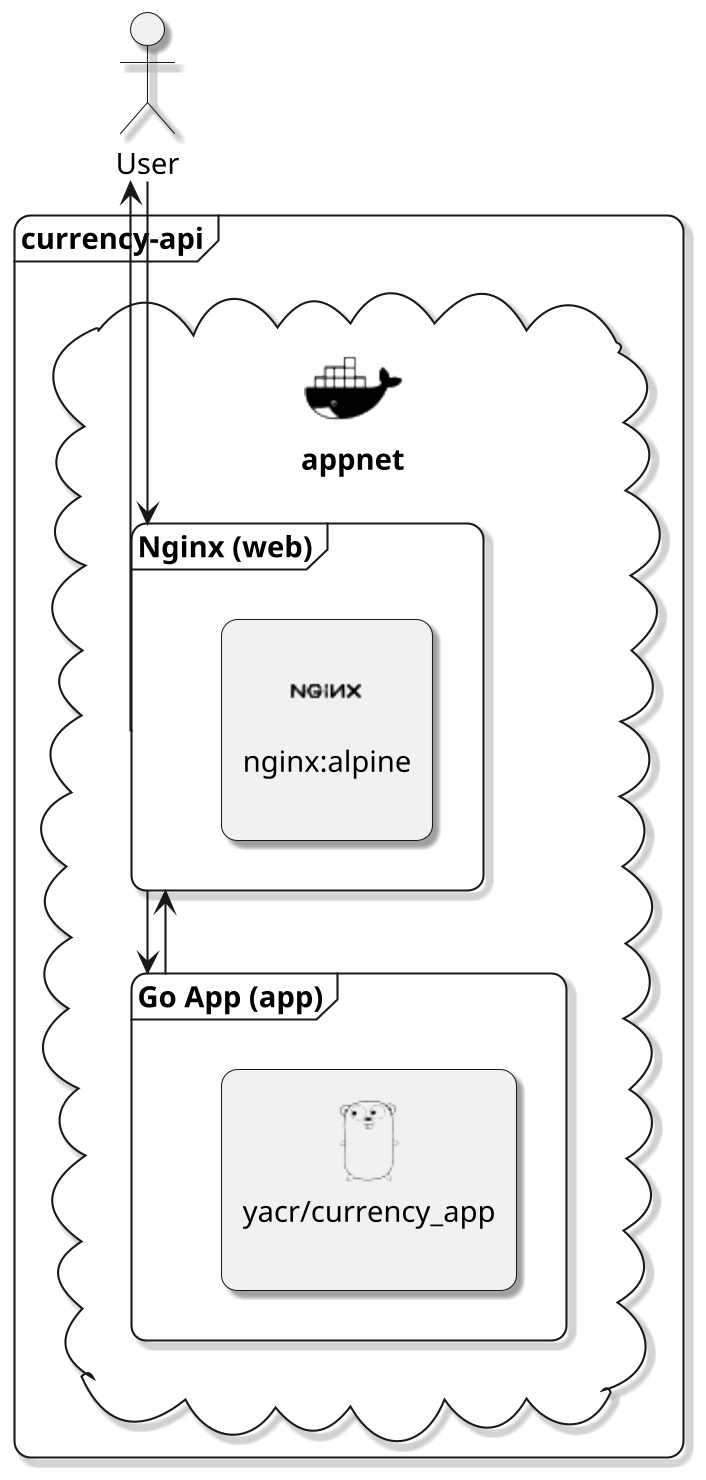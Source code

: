 @startuml

' --- General Settings ---
skinparam defaultTextAlignment center
skinparam componentStyle uml2
skinparam linetype ortho
skinparam dpi 200
skinparam RoundCorner 15
skinparam shadowing true
skinparam monochrome true

' --- Icons ---
!include <tupadr3/common>
!include <tupadr3/devicons/nginx>
!include <tupadr3/devicons2/docker>
!include <tupadr3/devicons/go>

actor User as U

frame "currency-api" as API {

  DEV2_DOCKER(docker,appnet,cloud) {

    frame "Nginx (web)" as WebC {
      rectangle "<$nginx>\nnginx:alpine\n" as nginxC
    }

    frame "Go App (app)" as AppC {
      rectangle "<$go>\nyacr/currency_app\n" as goC
    }

  }
}

' --- Connections ---
U --> WebC
WebC --> AppC
AppC --> WebC
WebC --> U

@enduml

